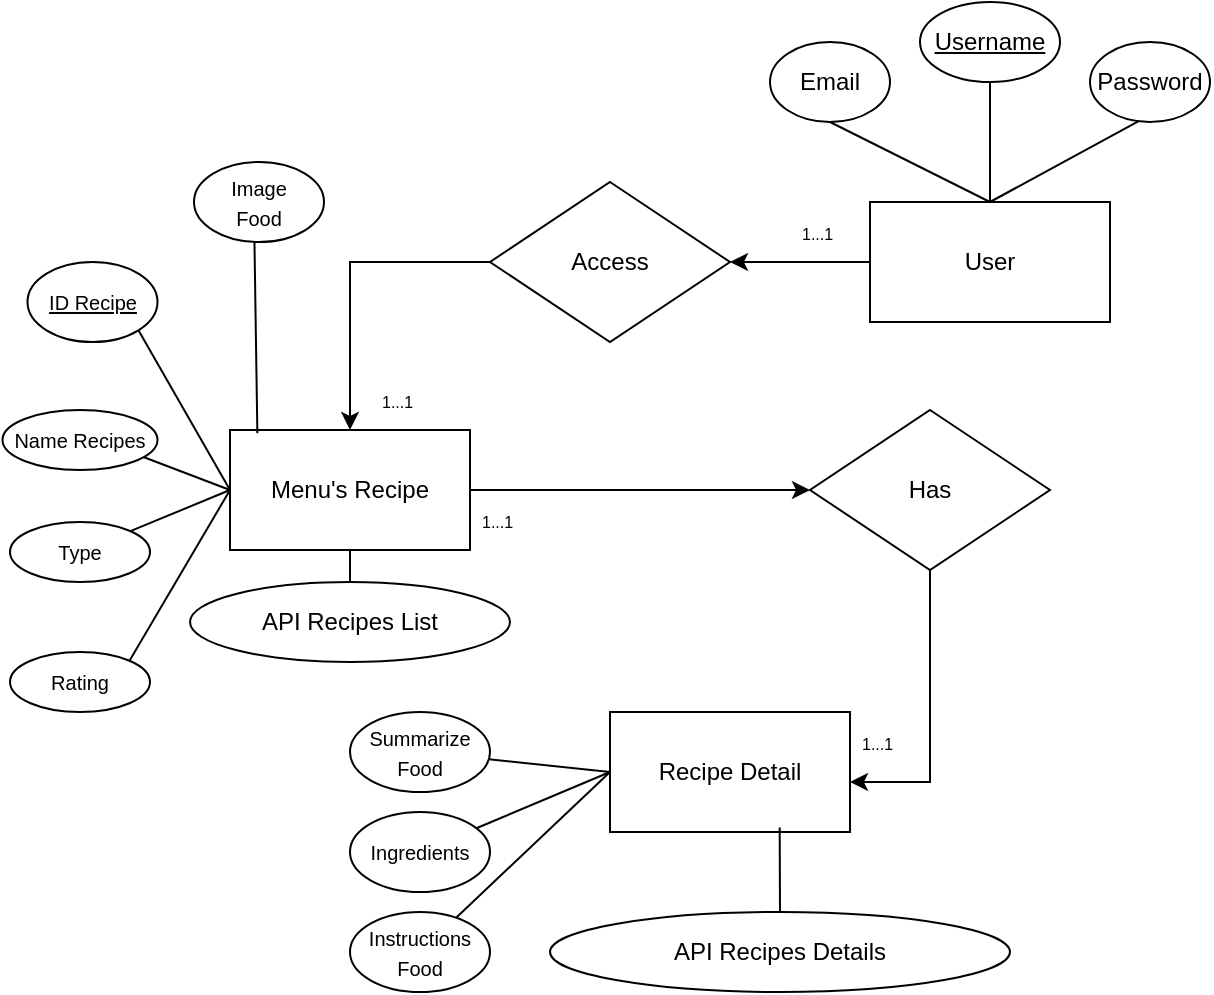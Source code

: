 <mxfile version="24.2.5" type="github" pages="8">
  <diagram name="Page-1" id="1oiaDt3H0KKwF-mHLnCx">
    <mxGraphModel dx="843" dy="412" grid="1" gridSize="10" guides="1" tooltips="1" connect="1" arrows="1" fold="1" page="1" pageScale="1" pageWidth="850" pageHeight="1100" math="0" shadow="0">
      <root>
        <mxCell id="0" />
        <mxCell id="1" parent="0" />
        <mxCell id="v0DGDipMw0vcW8TyMwXi-3" style="edgeStyle=orthogonalEdgeStyle;rounded=0;orthogonalLoop=1;jettySize=auto;html=1;entryX=0.5;entryY=0;entryDx=0;entryDy=0;exitX=0;exitY=0.5;exitDx=0;exitDy=0;" parent="1" source="v0DGDipMw0vcW8TyMwXi-1" edge="1">
          <mxGeometry relative="1" as="geometry">
            <mxPoint x="630" y="290" as="sourcePoint" />
            <mxPoint x="500" y="250" as="targetPoint" />
          </mxGeometry>
        </mxCell>
        <mxCell id="v0DGDipMw0vcW8TyMwXi-1" value="User" style="rounded=0;whiteSpace=wrap;html=1;" parent="1" vertex="1">
          <mxGeometry x="570" y="220" width="120" height="60" as="geometry" />
        </mxCell>
        <mxCell id="v0DGDipMw0vcW8TyMwXi-16" style="edgeStyle=orthogonalEdgeStyle;rounded=0;orthogonalLoop=1;jettySize=auto;html=1;" parent="1" source="v0DGDipMw0vcW8TyMwXi-2" target="v0DGDipMw0vcW8TyMwXi-15" edge="1">
          <mxGeometry relative="1" as="geometry" />
        </mxCell>
        <mxCell id="v0DGDipMw0vcW8TyMwXi-2" value="Access" style="rhombus;whiteSpace=wrap;html=1;" parent="1" vertex="1">
          <mxGeometry x="380" y="210" width="120" height="80" as="geometry" />
        </mxCell>
        <mxCell id="v0DGDipMw0vcW8TyMwXi-6" value="Email" style="ellipse;whiteSpace=wrap;html=1;" parent="1" vertex="1">
          <mxGeometry x="520" y="140" width="60" height="40" as="geometry" />
        </mxCell>
        <mxCell id="v0DGDipMw0vcW8TyMwXi-7" value="&lt;u&gt;Username&lt;/u&gt;" style="ellipse;whiteSpace=wrap;html=1;" parent="1" vertex="1">
          <mxGeometry x="595" y="120" width="70" height="40" as="geometry" />
        </mxCell>
        <mxCell id="v0DGDipMw0vcW8TyMwXi-8" value="Password" style="ellipse;whiteSpace=wrap;html=1;" parent="1" vertex="1">
          <mxGeometry x="680" y="140" width="60" height="40" as="geometry" />
        </mxCell>
        <mxCell id="CtUs9fx9o1GvKwwFgcpN-12" style="edgeStyle=orthogonalEdgeStyle;rounded=0;orthogonalLoop=1;jettySize=auto;html=1;entryX=0;entryY=0.5;entryDx=0;entryDy=0;" edge="1" parent="1" source="v0DGDipMw0vcW8TyMwXi-15" target="CtUs9fx9o1GvKwwFgcpN-11">
          <mxGeometry relative="1" as="geometry" />
        </mxCell>
        <mxCell id="v0DGDipMw0vcW8TyMwXi-15" value="Menu&#39;s Recipe" style="rounded=0;whiteSpace=wrap;html=1;" parent="1" vertex="1">
          <mxGeometry x="250" y="334" width="120" height="60" as="geometry" />
        </mxCell>
        <mxCell id="v0DGDipMw0vcW8TyMwXi-32" value="" style="endArrow=none;html=1;rounded=0;entryX=0.5;entryY=1;entryDx=0;entryDy=0;exitX=0.5;exitY=0;exitDx=0;exitDy=0;" parent="1" source="v0DGDipMw0vcW8TyMwXi-1" target="v0DGDipMw0vcW8TyMwXi-6" edge="1">
          <mxGeometry width="50" height="50" relative="1" as="geometry">
            <mxPoint x="330" y="180" as="sourcePoint" />
            <mxPoint x="360" y="110" as="targetPoint" />
          </mxGeometry>
        </mxCell>
        <mxCell id="v0DGDipMw0vcW8TyMwXi-33" value="" style="endArrow=none;html=1;rounded=0;entryX=0.5;entryY=1;entryDx=0;entryDy=0;exitX=0.5;exitY=0;exitDx=0;exitDy=0;" parent="1" source="v0DGDipMw0vcW8TyMwXi-1" target="v0DGDipMw0vcW8TyMwXi-7" edge="1">
          <mxGeometry width="50" height="50" relative="1" as="geometry">
            <mxPoint x="460" y="130" as="sourcePoint" />
            <mxPoint x="440" y="50" as="targetPoint" />
          </mxGeometry>
        </mxCell>
        <mxCell id="v0DGDipMw0vcW8TyMwXi-34" value="" style="endArrow=none;html=1;rounded=0;entryX=0.406;entryY=0.988;entryDx=0;entryDy=0;exitX=0.5;exitY=0;exitDx=0;exitDy=0;entryPerimeter=0;" parent="1" source="v0DGDipMw0vcW8TyMwXi-1" target="v0DGDipMw0vcW8TyMwXi-8" edge="1">
          <mxGeometry width="50" height="50" relative="1" as="geometry">
            <mxPoint x="450" y="130" as="sourcePoint" />
            <mxPoint x="450" y="70" as="targetPoint" />
          </mxGeometry>
        </mxCell>
        <mxCell id="v0DGDipMw0vcW8TyMwXi-47" value="" style="endArrow=none;html=1;rounded=0;exitX=0;exitY=0.5;exitDx=0;exitDy=0;entryX=0.892;entryY=0.766;entryDx=0;entryDy=0;entryPerimeter=0;" parent="1" source="v0DGDipMw0vcW8TyMwXi-15" target="v0DGDipMw0vcW8TyMwXi-54" edge="1">
          <mxGeometry width="50" height="50" relative="1" as="geometry">
            <mxPoint x="470" y="360" as="sourcePoint" />
            <mxPoint x="277" y="338" as="targetPoint" />
          </mxGeometry>
        </mxCell>
        <mxCell id="v0DGDipMw0vcW8TyMwXi-52" value="&lt;font style=&quot;font-size: 10px;&quot;&gt;&lt;u&gt;ID Recipe&lt;/u&gt;&lt;/font&gt;" style="ellipse;whiteSpace=wrap;html=1;" parent="1" vertex="1">
          <mxGeometry x="148.75" y="250" width="65" height="40" as="geometry" />
        </mxCell>
        <mxCell id="v0DGDipMw0vcW8TyMwXi-53" value="" style="endArrow=none;html=1;rounded=0;entryX=1;entryY=1;entryDx=0;entryDy=0;exitX=0;exitY=0.5;exitDx=0;exitDy=0;" parent="1" target="v0DGDipMw0vcW8TyMwXi-52" edge="1" source="v0DGDipMw0vcW8TyMwXi-15">
          <mxGeometry width="50" height="50" relative="1" as="geometry">
            <mxPoint x="380" y="370" as="sourcePoint" />
            <mxPoint x="540" y="250" as="targetPoint" />
          </mxGeometry>
        </mxCell>
        <mxCell id="v0DGDipMw0vcW8TyMwXi-54" value="&lt;span style=&quot;font-size: 10px;&quot;&gt;Name Recipes&lt;/span&gt;" style="ellipse;whiteSpace=wrap;html=1;" parent="1" vertex="1">
          <mxGeometry x="136.25" y="324" width="77.5" height="30" as="geometry" />
        </mxCell>
        <mxCell id="v0DGDipMw0vcW8TyMwXi-56" value="&lt;span style=&quot;font-size: 10px;&quot;&gt;Ingredients&lt;/span&gt;" style="ellipse;whiteSpace=wrap;html=1;" parent="1" vertex="1">
          <mxGeometry x="310" y="525" width="70" height="40" as="geometry" />
        </mxCell>
        <mxCell id="v0DGDipMw0vcW8TyMwXi-57" value="Recipe Detail" style="rounded=0;whiteSpace=wrap;html=1;" parent="1" vertex="1">
          <mxGeometry x="440" y="475" width="120" height="60" as="geometry" />
        </mxCell>
        <mxCell id="v0DGDipMw0vcW8TyMwXi-61" value="&lt;span style=&quot;font-size: 10px;&quot;&gt;Type&lt;/span&gt;" style="ellipse;whiteSpace=wrap;html=1;" parent="1" vertex="1">
          <mxGeometry x="140" y="380" width="70" height="30" as="geometry" />
        </mxCell>
        <mxCell id="v0DGDipMw0vcW8TyMwXi-62" value="" style="endArrow=none;html=1;rounded=0;exitX=0;exitY=0.5;exitDx=0;exitDy=0;" parent="1" source="v0DGDipMw0vcW8TyMwXi-15" target="v0DGDipMw0vcW8TyMwXi-61" edge="1">
          <mxGeometry width="50" height="50" relative="1" as="geometry">
            <mxPoint x="390" y="380" as="sourcePoint" />
            <mxPoint x="322" y="331" as="targetPoint" />
          </mxGeometry>
        </mxCell>
        <mxCell id="v0DGDipMw0vcW8TyMwXi-63" value="&lt;span style=&quot;font-size: 10px;&quot;&gt;Rating&lt;/span&gt;" style="ellipse;whiteSpace=wrap;html=1;" parent="1" vertex="1">
          <mxGeometry x="140" y="445" width="70" height="30" as="geometry" />
        </mxCell>
        <mxCell id="v0DGDipMw0vcW8TyMwXi-64" value="" style="endArrow=none;html=1;rounded=0;exitX=0;exitY=0.5;exitDx=0;exitDy=0;entryX=1;entryY=0;entryDx=0;entryDy=0;" parent="1" source="v0DGDipMw0vcW8TyMwXi-15" target="v0DGDipMw0vcW8TyMwXi-63" edge="1">
          <mxGeometry width="50" height="50" relative="1" as="geometry">
            <mxPoint x="389" y="388" as="sourcePoint" />
            <mxPoint x="200" y="460" as="targetPoint" />
          </mxGeometry>
        </mxCell>
        <mxCell id="v0DGDipMw0vcW8TyMwXi-65" value="" style="endArrow=none;html=1;rounded=0;exitX=0;exitY=0.5;exitDx=0;exitDy=0;" parent="1" source="v0DGDipMw0vcW8TyMwXi-57" target="v0DGDipMw0vcW8TyMwXi-56" edge="1">
          <mxGeometry width="50" height="50" relative="1" as="geometry">
            <mxPoint x="450" y="505" as="sourcePoint" />
            <mxPoint x="388" y="491" as="targetPoint" />
          </mxGeometry>
        </mxCell>
        <mxCell id="v0DGDipMw0vcW8TyMwXi-68" value="" style="endArrow=none;html=1;rounded=0;exitX=0;exitY=0.5;exitDx=0;exitDy=0;" parent="1" source="v0DGDipMw0vcW8TyMwXi-57" target="v0DGDipMw0vcW8TyMwXi-69" edge="1">
          <mxGeometry width="50" height="50" relative="1" as="geometry">
            <mxPoint x="449" y="516" as="sourcePoint" />
            <mxPoint x="385" y="575" as="targetPoint" />
          </mxGeometry>
        </mxCell>
        <mxCell id="v0DGDipMw0vcW8TyMwXi-69" value="&lt;span style=&quot;font-size: 10px;&quot;&gt;Summarize&lt;/span&gt;&lt;div&gt;&lt;span style=&quot;font-size: 10px;&quot;&gt;Food&lt;/span&gt;&lt;/div&gt;" style="ellipse;whiteSpace=wrap;html=1;" parent="1" vertex="1">
          <mxGeometry x="310" y="475" width="70" height="40" as="geometry" />
        </mxCell>
        <mxCell id="v0DGDipMw0vcW8TyMwXi-70" value="API Recipes List" style="ellipse;whiteSpace=wrap;html=1;" parent="1" vertex="1">
          <mxGeometry x="230" y="410" width="160" height="40" as="geometry" />
        </mxCell>
        <mxCell id="v0DGDipMw0vcW8TyMwXi-71" value="" style="endArrow=none;html=1;rounded=0;entryX=0.5;entryY=1;entryDx=0;entryDy=0;" parent="1" source="v0DGDipMw0vcW8TyMwXi-70" target="v0DGDipMw0vcW8TyMwXi-15" edge="1">
          <mxGeometry width="50" height="50" relative="1" as="geometry">
            <mxPoint x="570" y="380" as="sourcePoint" />
            <mxPoint x="325" y="364" as="targetPoint" />
          </mxGeometry>
        </mxCell>
        <mxCell id="CtUs9fx9o1GvKwwFgcpN-3" value="" style="endArrow=none;html=1;rounded=0;exitX=0;exitY=0.5;exitDx=0;exitDy=0;" edge="1" target="CtUs9fx9o1GvKwwFgcpN-4" parent="1" source="v0DGDipMw0vcW8TyMwXi-57">
          <mxGeometry width="50" height="50" relative="1" as="geometry">
            <mxPoint x="570" y="570" as="sourcePoint" />
            <mxPoint x="395" y="640" as="targetPoint" />
          </mxGeometry>
        </mxCell>
        <mxCell id="CtUs9fx9o1GvKwwFgcpN-4" value="&lt;span style=&quot;font-size: 10px;&quot;&gt;Instructions&lt;/span&gt;&lt;div&gt;&lt;span style=&quot;font-size: 10px;&quot;&gt;Food&lt;/span&gt;&lt;/div&gt;" style="ellipse;whiteSpace=wrap;html=1;" vertex="1" parent="1">
          <mxGeometry x="310" y="575" width="70" height="40" as="geometry" />
        </mxCell>
        <mxCell id="CtUs9fx9o1GvKwwFgcpN-5" value="API Recipes Details" style="ellipse;whiteSpace=wrap;html=1;" vertex="1" parent="1">
          <mxGeometry x="410" y="575" width="230" height="40" as="geometry" />
        </mxCell>
        <mxCell id="CtUs9fx9o1GvKwwFgcpN-6" value="" style="endArrow=none;html=1;rounded=0;exitX=0.5;exitY=0;exitDx=0;exitDy=0;entryX=0.707;entryY=0.963;entryDx=0;entryDy=0;entryPerimeter=0;" edge="1" parent="1" source="CtUs9fx9o1GvKwwFgcpN-5" target="v0DGDipMw0vcW8TyMwXi-57">
          <mxGeometry width="50" height="50" relative="1" as="geometry">
            <mxPoint x="480" y="605" as="sourcePoint" />
            <mxPoint x="500" y="550" as="targetPoint" />
          </mxGeometry>
        </mxCell>
        <mxCell id="CtUs9fx9o1GvKwwFgcpN-15" style="edgeStyle=orthogonalEdgeStyle;rounded=0;orthogonalLoop=1;jettySize=auto;html=1;" edge="1" parent="1" source="CtUs9fx9o1GvKwwFgcpN-11" target="v0DGDipMw0vcW8TyMwXi-57">
          <mxGeometry relative="1" as="geometry">
            <Array as="points">
              <mxPoint x="600" y="510" />
            </Array>
          </mxGeometry>
        </mxCell>
        <mxCell id="CtUs9fx9o1GvKwwFgcpN-11" value="Has" style="rhombus;whiteSpace=wrap;html=1;" vertex="1" parent="1">
          <mxGeometry x="540" y="324" width="120" height="80" as="geometry" />
        </mxCell>
        <mxCell id="CtUs9fx9o1GvKwwFgcpN-21" value="&lt;font style=&quot;font-size: 8px;&quot;&gt;1...1&lt;/font&gt;" style="text;strokeColor=none;fillColor=none;align=left;verticalAlign=middle;spacingLeft=4;spacingRight=4;overflow=hidden;points=[[0,0.5],[1,0.5]];portConstraint=eastwest;rotatable=0;whiteSpace=wrap;html=1;strokeWidth=0;" vertex="1" parent="1">
          <mxGeometry x="530" y="220" width="30" height="30" as="geometry" />
        </mxCell>
        <mxCell id="CtUs9fx9o1GvKwwFgcpN-22" value="&lt;font style=&quot;font-size: 8px;&quot;&gt;1...1&lt;/font&gt;" style="text;strokeColor=none;fillColor=none;align=left;verticalAlign=middle;spacingLeft=4;spacingRight=4;overflow=hidden;points=[[0,0.5],[1,0.5]];portConstraint=eastwest;rotatable=0;whiteSpace=wrap;html=1;strokeWidth=0;" vertex="1" parent="1">
          <mxGeometry x="320" y="304" width="30" height="30" as="geometry" />
        </mxCell>
        <mxCell id="CtUs9fx9o1GvKwwFgcpN-23" value="&lt;font style=&quot;font-size: 8px;&quot;&gt;1...1&lt;/font&gt;" style="text;strokeColor=none;fillColor=none;align=left;verticalAlign=middle;spacingLeft=4;spacingRight=4;overflow=hidden;points=[[0,0.5],[1,0.5]];portConstraint=eastwest;rotatable=0;whiteSpace=wrap;html=1;strokeWidth=0;" vertex="1" parent="1">
          <mxGeometry x="370" y="364" width="30" height="30" as="geometry" />
        </mxCell>
        <mxCell id="CtUs9fx9o1GvKwwFgcpN-24" value="&lt;font style=&quot;font-size: 8px;&quot;&gt;1...1&lt;/font&gt;" style="text;strokeColor=none;fillColor=none;align=left;verticalAlign=middle;spacingLeft=4;spacingRight=4;overflow=hidden;points=[[0,0.5],[1,0.5]];portConstraint=eastwest;rotatable=0;whiteSpace=wrap;html=1;strokeWidth=0;" vertex="1" parent="1">
          <mxGeometry x="560" y="475" width="30" height="30" as="geometry" />
        </mxCell>
        <mxCell id="CtUs9fx9o1GvKwwFgcpN-25" value="&lt;span style=&quot;font-size: 10px;&quot;&gt;Image&lt;/span&gt;&lt;div&gt;&lt;span style=&quot;font-size: 10px;&quot;&gt;Food&lt;/span&gt;&lt;/div&gt;" style="ellipse;whiteSpace=wrap;html=1;" vertex="1" parent="1">
          <mxGeometry x="232" y="200" width="65" height="40" as="geometry" />
        </mxCell>
        <mxCell id="CtUs9fx9o1GvKwwFgcpN-26" value="" style="endArrow=none;html=1;rounded=0;entryX=0.465;entryY=0.99;entryDx=0;entryDy=0;entryPerimeter=0;exitX=0.114;exitY=0.026;exitDx=0;exitDy=0;exitPerimeter=0;" edge="1" parent="1" source="v0DGDipMw0vcW8TyMwXi-15" target="CtUs9fx9o1GvKwwFgcpN-25">
          <mxGeometry width="50" height="50" relative="1" as="geometry">
            <mxPoint x="340" y="350" as="sourcePoint" />
            <mxPoint x="390" y="300" as="targetPoint" />
          </mxGeometry>
        </mxCell>
      </root>
    </mxGraphModel>
  </diagram>
  <diagram id="FtmfNy0enjwha1gQIeIN" name="Page-2">
    <mxGraphModel dx="880" dy="465" grid="1" gridSize="10" guides="1" tooltips="1" connect="1" arrows="1" fold="1" page="1" pageScale="1" pageWidth="850" pageHeight="1100" math="0" shadow="0">
      <root>
        <mxCell id="0" />
        <mxCell id="1" parent="0" />
        <mxCell id="K-nXlafJUVJb1WD4vX4p-7" style="edgeStyle=orthogonalEdgeStyle;rounded=0;orthogonalLoop=1;jettySize=auto;html=1;spacing=4;fontSize=14;" edge="1" parent="1" source="K-nXlafJUVJb1WD4vX4p-1" target="K-nXlafJUVJb1WD4vX4p-6">
          <mxGeometry relative="1" as="geometry">
            <Array as="points">
              <mxPoint x="400" y="490" />
              <mxPoint x="400" y="490" />
            </Array>
          </mxGeometry>
        </mxCell>
        <mxCell id="K-nXlafJUVJb1WD4vX4p-13" style="edgeStyle=orthogonalEdgeStyle;rounded=0;orthogonalLoop=1;jettySize=auto;html=1;spacing=4;fontSize=14;" edge="1" parent="1" source="K-nXlafJUVJb1WD4vX4p-1" target="K-nXlafJUVJb1WD4vX4p-12">
          <mxGeometry relative="1" as="geometry" />
        </mxCell>
        <mxCell id="K-nXlafJUVJb1WD4vX4p-14" value="Belum memiliki&lt;br style=&quot;font-size: 14px;&quot;&gt;akun" style="edgeLabel;html=1;align=center;verticalAlign=middle;resizable=0;points=[];spacing=4;fontSize=14;" vertex="1" connectable="0" parent="K-nXlafJUVJb1WD4vX4p-13">
          <mxGeometry x="-0.128" y="2" relative="1" as="geometry">
            <mxPoint x="-28" y="2" as="offset" />
          </mxGeometry>
        </mxCell>
        <mxCell id="K-nXlafJUVJb1WD4vX4p-28" style="edgeStyle=orthogonalEdgeStyle;rounded=0;orthogonalLoop=1;jettySize=auto;html=1;spacing=4;fontSize=14;" edge="1" parent="1" source="K-nXlafJUVJb1WD4vX4p-1">
          <mxGeometry relative="1" as="geometry">
            <mxPoint x="400" y="690" as="targetPoint" />
          </mxGeometry>
        </mxCell>
        <mxCell id="K-nXlafJUVJb1WD4vX4p-29" value="Berhasil Login" style="edgeLabel;html=1;align=center;verticalAlign=middle;resizable=0;points=[];spacing=4;fontSize=14;" vertex="1" connectable="0" parent="K-nXlafJUVJb1WD4vX4p-28">
          <mxGeometry x="-0.227" y="-1" relative="1" as="geometry">
            <mxPoint as="offset" />
          </mxGeometry>
        </mxCell>
        <mxCell id="K-nXlafJUVJb1WD4vX4p-1" value="Login Admin&lt;br style=&quot;font-size: 14px;&quot;&gt;1.1" style="shape=ellipse;html=1;dashed=0;whiteSpace=wrap;perimeter=ellipsePerimeter;spacing=4;fontSize=14;" vertex="1" parent="1">
          <mxGeometry x="340" y="540" width="120" height="60" as="geometry" />
        </mxCell>
        <mxCell id="K-nXlafJUVJb1WD4vX4p-3" style="edgeStyle=orthogonalEdgeStyle;rounded=0;orthogonalLoop=1;jettySize=auto;html=1;entryX=0;entryY=0.5;entryDx=0;entryDy=0;spacing=4;fontSize=14;" edge="1" parent="1" source="K-nXlafJUVJb1WD4vX4p-2" target="K-nXlafJUVJb1WD4vX4p-1">
          <mxGeometry relative="1" as="geometry">
            <Array as="points">
              <mxPoint x="125" y="570" />
            </Array>
          </mxGeometry>
        </mxCell>
        <mxCell id="K-nXlafJUVJb1WD4vX4p-2" value="Start" style="html=1;dashed=0;whiteSpace=wrap;spacing=4;fontSize=14;" vertex="1" parent="1">
          <mxGeometry x="80" y="417.5" width="90" height="45" as="geometry" />
        </mxCell>
        <mxCell id="K-nXlafJUVJb1WD4vX4p-9" style="edgeStyle=orthogonalEdgeStyle;rounded=0;orthogonalLoop=1;jettySize=auto;html=1;entryX=1;entryY=0.5;entryDx=0;entryDy=0;exitX=0;exitY=0.625;exitDx=0;exitDy=0;exitPerimeter=0;spacing=4;fontSize=14;" edge="1" parent="1" source="K-nXlafJUVJb1WD4vX4p-6" target="K-nXlafJUVJb1WD4vX4p-2">
          <mxGeometry relative="1" as="geometry">
            <Array as="points">
              <mxPoint x="320" y="440" />
              <mxPoint x="320" y="440" />
            </Array>
          </mxGeometry>
        </mxCell>
        <mxCell id="K-nXlafJUVJb1WD4vX4p-10" value="Tidak cocok data&lt;br style=&quot;font-size: 14px;&quot;&gt;di database admin" style="edgeLabel;html=1;align=center;verticalAlign=middle;resizable=0;points=[];spacing=4;fontSize=14;" vertex="1" connectable="0" parent="K-nXlafJUVJb1WD4vX4p-9">
          <mxGeometry x="-0.403" relative="1" as="geometry">
            <mxPoint x="-35" as="offset" />
          </mxGeometry>
        </mxCell>
        <mxCell id="K-nXlafJUVJb1WD4vX4p-6" value="Validasi Data Login&lt;br style=&quot;font-size: 14px;&quot;&gt;1.2" style="shape=ellipse;html=1;dashed=0;whiteSpace=wrap;perimeter=ellipsePerimeter;spacing=4;fontSize=14;" vertex="1" parent="1">
          <mxGeometry x="335" y="400" width="130" height="80" as="geometry" />
        </mxCell>
        <mxCell id="K-nXlafJUVJb1WD4vX4p-22" style="edgeStyle=orthogonalEdgeStyle;rounded=0;orthogonalLoop=1;jettySize=auto;html=1;entryX=1;entryY=0.5;entryDx=0;entryDy=0;spacing=4;fontSize=14;" edge="1" parent="1" source="K-nXlafJUVJb1WD4vX4p-12" target="K-nXlafJUVJb1WD4vX4p-20">
          <mxGeometry relative="1" as="geometry">
            <Array as="points">
              <mxPoint x="630" y="230" />
            </Array>
          </mxGeometry>
        </mxCell>
        <mxCell id="k2lI4h9frIWN44KCts93-1" value="Mengunggu Persetujuan&lt;br&gt;UPT ITERA" style="edgeLabel;html=1;align=center;verticalAlign=middle;resizable=0;points=[];" vertex="1" connectable="0" parent="K-nXlafJUVJb1WD4vX4p-22">
          <mxGeometry x="-0.386" relative="1" as="geometry">
            <mxPoint as="offset" />
          </mxGeometry>
        </mxCell>
        <mxCell id="K-nXlafJUVJb1WD4vX4p-12" value="Registrasi Akun&lt;br style=&quot;font-size: 14px;&quot;&gt;1.3" style="shape=ellipse;html=1;dashed=0;whiteSpace=wrap;perimeter=ellipsePerimeter;spacing=4;fontSize=14;" vertex="1" parent="1">
          <mxGeometry x="570" y="410" width="120" height="60" as="geometry" />
        </mxCell>
        <mxCell id="K-nXlafJUVJb1WD4vX4p-15" value="" style="endArrow=classic;html=1;rounded=0;spacing=4;fontSize=14;" edge="1" parent="1" target="K-nXlafJUVJb1WD4vX4p-12">
          <mxGeometry width="50" height="50" relative="1" as="geometry">
            <mxPoint x="800" y="340" as="sourcePoint" />
            <mxPoint x="677" y="399" as="targetPoint" />
          </mxGeometry>
        </mxCell>
        <mxCell id="K-nXlafJUVJb1WD4vX4p-16" value="Input username dan password" style="edgeLabel;html=1;align=center;verticalAlign=middle;resizable=0;points=[];spacing=4;fontSize=14;" vertex="1" connectable="0" parent="K-nXlafJUVJb1WD4vX4p-15">
          <mxGeometry x="-0.139" relative="1" as="geometry">
            <mxPoint as="offset" />
          </mxGeometry>
        </mxCell>
        <mxCell id="K-nXlafJUVJb1WD4vX4p-23" style="edgeStyle=orthogonalEdgeStyle;rounded=0;orthogonalLoop=1;jettySize=auto;html=1;spacing=4;fontSize=14;" edge="1" parent="1" source="K-nXlafJUVJb1WD4vX4p-20" target="K-nXlafJUVJb1WD4vX4p-2">
          <mxGeometry relative="1" as="geometry" />
        </mxCell>
        <mxCell id="k4PIidIcJqpQVYBa_k7O-5" value="Berhasil Registrasi" style="edgeLabel;html=1;align=center;verticalAlign=middle;resizable=0;points=[];spacing=4;fontSize=14;" vertex="1" connectable="0" parent="K-nXlafJUVJb1WD4vX4p-23">
          <mxGeometry x="-0.356" y="-2" relative="1" as="geometry">
            <mxPoint x="18" y="2" as="offset" />
          </mxGeometry>
        </mxCell>
        <mxCell id="k4PIidIcJqpQVYBa_k7O-1" style="edgeStyle=orthogonalEdgeStyle;rounded=0;orthogonalLoop=1;jettySize=auto;html=1;entryX=0.5;entryY=0;entryDx=0;entryDy=0;spacing=4;fontSize=14;" edge="1" parent="1" source="K-nXlafJUVJb1WD4vX4p-20" target="K-nXlafJUVJb1WD4vX4p-30">
          <mxGeometry relative="1" as="geometry">
            <Array as="points">
              <mxPoint x="400" y="280" />
              <mxPoint x="400" y="280" />
            </Array>
          </mxGeometry>
        </mxCell>
        <mxCell id="k4PIidIcJqpQVYBa_k7O-2" value="Simpan data login" style="edgeLabel;html=1;align=center;verticalAlign=middle;resizable=0;points=[];spacing=4;fontSize=14;" vertex="1" connectable="0" parent="k4PIidIcJqpQVYBa_k7O-1">
          <mxGeometry x="-0.303" relative="1" as="geometry">
            <mxPoint y="9" as="offset" />
          </mxGeometry>
        </mxCell>
        <mxCell id="K-nXlafJUVJb1WD4vX4p-20" value="Validasi Data Registrasi&lt;br style=&quot;font-size: 14px;&quot;&gt;1.4" style="shape=ellipse;html=1;dashed=0;whiteSpace=wrap;perimeter=ellipsePerimeter;spacing=4;fontSize=14;" vertex="1" parent="1">
          <mxGeometry x="330" y="190" width="140" height="70" as="geometry" />
        </mxCell>
        <mxCell id="K-nXlafJUVJb1WD4vX4p-21" style="edgeStyle=orthogonalEdgeStyle;rounded=0;orthogonalLoop=1;jettySize=auto;html=1;exitX=0.5;exitY=1;exitDx=0;exitDy=0;spacing=4;fontSize=14;" edge="1" parent="1" source="K-nXlafJUVJb1WD4vX4p-12" target="K-nXlafJUVJb1WD4vX4p-12">
          <mxGeometry relative="1" as="geometry" />
        </mxCell>
        <mxCell id="k4PIidIcJqpQVYBa_k7O-3" style="edgeStyle=orthogonalEdgeStyle;rounded=0;orthogonalLoop=1;jettySize=auto;html=1;spacing=4;fontSize=14;" edge="1" parent="1" source="K-nXlafJUVJb1WD4vX4p-30" target="K-nXlafJUVJb1WD4vX4p-6">
          <mxGeometry relative="1" as="geometry" />
        </mxCell>
        <mxCell id="1mnPQ9mp2It8RSsCyzJR-1" value="Mengambil Data Login" style="edgeLabel;html=1;align=center;verticalAlign=middle;resizable=0;points=[];fontSize=14;" vertex="1" connectable="0" parent="k4PIidIcJqpQVYBa_k7O-3">
          <mxGeometry x="0.248" y="-1" relative="1" as="geometry">
            <mxPoint x="1" y="-11" as="offset" />
          </mxGeometry>
        </mxCell>
        <mxCell id="K-nXlafJUVJb1WD4vX4p-30" value="Database Akun Admin" style="html=1;dashed=0;whiteSpace=wrap;shape=partialRectangle;right=0;left=0;spacing=4;fontSize=14;" vertex="1" parent="1">
          <mxGeometry x="350" y="310" width="100" height="40" as="geometry" />
        </mxCell>
        <mxCell id="k4PIidIcJqpQVYBa_k7O-6" value="" style="endArrow=classic;html=1;rounded=0;entryX=0.043;entryY=0.736;entryDx=0;entryDy=0;entryPerimeter=0;spacing=4;fontSize=14;" edge="1" parent="1" target="K-nXlafJUVJb1WD4vX4p-1">
          <mxGeometry width="50" height="50" relative="1" as="geometry">
            <mxPoint x="150" y="640" as="sourcePoint" />
            <mxPoint x="180" y="649" as="targetPoint" />
          </mxGeometry>
        </mxCell>
        <mxCell id="k4PIidIcJqpQVYBa_k7O-7" value="Input username dan password" style="edgeLabel;html=1;align=center;verticalAlign=middle;resizable=0;points=[];spacing=4;fontSize=14;" vertex="1" connectable="0" parent="k4PIidIcJqpQVYBa_k7O-6">
          <mxGeometry x="-0.139" relative="1" as="geometry">
            <mxPoint as="offset" />
          </mxGeometry>
        </mxCell>
      </root>
    </mxGraphModel>
  </diagram>
  <diagram id="n7pnHdwHVBtXAXUBPU6F" name="Page-3">
    <mxGraphModel dx="733" dy="388" grid="1" gridSize="10" guides="1" tooltips="1" connect="1" arrows="1" fold="1" page="1" pageScale="1" pageWidth="850" pageHeight="1100" math="0" shadow="0">
      <root>
        <mxCell id="0" />
        <mxCell id="1" parent="0" />
        <mxCell id="LZVj1UxgxQkAwGxaz0rn-1" style="edgeStyle=orthogonalEdgeStyle;rounded=0;orthogonalLoop=1;jettySize=auto;html=1;entryX=0;entryY=0.5;entryDx=0;entryDy=0;fontSize=14;" edge="1" parent="1" source="mTTNNpeCXDsWvA0coKda-1" target="mTTNNpeCXDsWvA0coKda-2">
          <mxGeometry relative="1" as="geometry" />
        </mxCell>
        <mxCell id="mTTNNpeCXDsWvA0coKda-1" value="Start" style="rounded=0;whiteSpace=wrap;html=1;fontSize=14;" vertex="1" parent="1">
          <mxGeometry x="110" y="390" width="120" height="60" as="geometry" />
        </mxCell>
        <mxCell id="LZVj1UxgxQkAwGxaz0rn-5" style="edgeStyle=orthogonalEdgeStyle;rounded=0;orthogonalLoop=1;jettySize=auto;html=1;fontSize=14;" edge="1" parent="1" source="mTTNNpeCXDsWvA0coKda-2" target="LZVj1UxgxQkAwGxaz0rn-3">
          <mxGeometry relative="1" as="geometry" />
        </mxCell>
        <mxCell id="mTTNNpeCXDsWvA0coKda-2" value="Dashboard Admin (SSO)&lt;br style=&quot;font-size: 14px;&quot;&gt;2.1" style="ellipse;whiteSpace=wrap;html=1;fontSize=14;" vertex="1" parent="1">
          <mxGeometry x="334.99" y="370" width="150" height="100" as="geometry" />
        </mxCell>
        <mxCell id="LZVj1UxgxQkAwGxaz0rn-6" style="edgeStyle=orthogonalEdgeStyle;rounded=0;orthogonalLoop=1;jettySize=auto;html=1;fontSize=14;" edge="1" parent="1" source="LZVj1UxgxQkAwGxaz0rn-3" target="LZVj1UxgxQkAwGxaz0rn-9">
          <mxGeometry relative="1" as="geometry">
            <mxPoint x="410" y="690" as="targetPoint" />
          </mxGeometry>
        </mxCell>
        <mxCell id="LZVj1UxgxQkAwGxaz0rn-8" value="Membuat Berita" style="edgeLabel;html=1;align=center;verticalAlign=middle;resizable=0;points=[];fontSize=14;" vertex="1" connectable="0" parent="LZVj1UxgxQkAwGxaz0rn-6">
          <mxGeometry x="-0.144" y="1" relative="1" as="geometry">
            <mxPoint as="offset" />
          </mxGeometry>
        </mxCell>
        <mxCell id="LZVj1UxgxQkAwGxaz0rn-3" value="Create Artikel&lt;br style=&quot;font-size: 14px;&quot;&gt;2.2" style="ellipse;whiteSpace=wrap;html=1;fontSize=14;" vertex="1" parent="1">
          <mxGeometry x="350" y="500" width="120" height="80" as="geometry" />
        </mxCell>
        <mxCell id="-CQOkC5l_DYZSXDtdh40-2" value="Artikel" style="edgeStyle=orthogonalEdgeStyle;rounded=0;orthogonalLoop=1;jettySize=auto;html=1;fontSize=14;" edge="1" parent="1" source="LZVj1UxgxQkAwGxaz0rn-9">
          <mxGeometry relative="1" as="geometry">
            <mxPoint x="409.995" y="770" as="targetPoint" />
            <Array as="points">
              <mxPoint x="410" y="760" />
              <mxPoint x="410" y="760" />
            </Array>
          </mxGeometry>
        </mxCell>
        <mxCell id="LZVj1UxgxQkAwGxaz0rn-9" value="Database Daftar Berita" style="html=1;dashed=0;whiteSpace=wrap;shape=partialRectangle;right=0;left=0;fontSize=14;" vertex="1" parent="1">
          <mxGeometry x="343.34" y="670" width="133.33" height="40" as="geometry" />
        </mxCell>
        <mxCell id="-CQOkC5l_DYZSXDtdh40-5" value="Edit Artikel&lt;br style=&quot;font-size: 14px;&quot;&gt;2.3" style="ellipse;whiteSpace=wrap;html=1;fontSize=14;" vertex="1" parent="1">
          <mxGeometry x="520" y="490" width="120" height="80" as="geometry" />
        </mxCell>
        <mxCell id="-CQOkC5l_DYZSXDtdh40-6" value="" style="endArrow=classic;html=1;rounded=0;fontSize=14;" edge="1" parent="1" source="mTTNNpeCXDsWvA0coKda-2" target="-CQOkC5l_DYZSXDtdh40-5">
          <mxGeometry width="50" height="50" relative="1" as="geometry">
            <mxPoint x="680" y="620" as="sourcePoint" />
            <mxPoint x="730" y="570" as="targetPoint" />
          </mxGeometry>
        </mxCell>
        <mxCell id="-CQOkC5l_DYZSXDtdh40-7" value="" style="endArrow=classic;html=1;rounded=0;exitX=0.5;exitY=1;exitDx=0;exitDy=0;fontSize=14;" edge="1" parent="1" source="-CQOkC5l_DYZSXDtdh40-5" target="LZVj1UxgxQkAwGxaz0rn-9">
          <mxGeometry width="50" height="50" relative="1" as="geometry">
            <mxPoint x="460" y="620" as="sourcePoint" />
            <mxPoint x="510" y="570" as="targetPoint" />
          </mxGeometry>
        </mxCell>
        <mxCell id="-CQOkC5l_DYZSXDtdh40-8" value="Update Artikel" style="edgeLabel;html=1;align=center;verticalAlign=middle;resizable=0;points=[];fontSize=14;" vertex="1" connectable="0" parent="-CQOkC5l_DYZSXDtdh40-7">
          <mxGeometry x="-0.307" y="1" relative="1" as="geometry">
            <mxPoint as="offset" />
          </mxGeometry>
        </mxCell>
        <mxCell id="-CQOkC5l_DYZSXDtdh40-9" value="Tambah Kategori&lt;br style=&quot;font-size: 14px;&quot;&gt;2.4" style="ellipse;whiteSpace=wrap;html=1;fontSize=14;" vertex="1" parent="1">
          <mxGeometry x="180" y="490" width="120" height="80" as="geometry" />
        </mxCell>
        <mxCell id="-CQOkC5l_DYZSXDtdh40-10" value="" style="endArrow=classic;html=1;rounded=0;entryX=1;entryY=0;entryDx=0;entryDy=0;exitX=0;exitY=1;exitDx=0;exitDy=0;fontSize=14;" edge="1" parent="1" source="mTTNNpeCXDsWvA0coKda-2" target="-CQOkC5l_DYZSXDtdh40-9">
          <mxGeometry width="50" height="50" relative="1" as="geometry">
            <mxPoint x="463" y="458" as="sourcePoint" />
            <mxPoint x="547" y="512" as="targetPoint" />
          </mxGeometry>
        </mxCell>
        <mxCell id="-CQOkC5l_DYZSXDtdh40-11" value="" style="endArrow=classic;html=1;rounded=0;entryX=0.25;entryY=0;entryDx=0;entryDy=0;exitX=0.614;exitY=0.98;exitDx=0;exitDy=0;exitPerimeter=0;fontSize=14;" edge="1" parent="1" source="-CQOkC5l_DYZSXDtdh40-9" target="LZVj1UxgxQkAwGxaz0rn-9">
          <mxGeometry width="50" height="50" relative="1" as="geometry">
            <mxPoint x="350" y="620" as="sourcePoint" />
            <mxPoint x="400" y="570" as="targetPoint" />
          </mxGeometry>
        </mxCell>
        <mxCell id="-CQOkC5l_DYZSXDtdh40-12" value="Update Artikel" style="edgeLabel;html=1;align=center;verticalAlign=middle;resizable=0;points=[];fontSize=14;" vertex="1" connectable="0" parent="-CQOkC5l_DYZSXDtdh40-11">
          <mxGeometry x="-0.148" y="1" relative="1" as="geometry">
            <mxPoint x="-17" y="-11" as="offset" />
          </mxGeometry>
        </mxCell>
      </root>
    </mxGraphModel>
  </diagram>
  <diagram id="ypoxwc-sqhMxgzi87E1U" name="Page-4">
    <mxGraphModel dx="1760" dy="930" grid="1" gridSize="10" guides="1" tooltips="1" connect="1" arrows="1" fold="1" page="1" pageScale="1" pageWidth="850" pageHeight="1100" math="0" shadow="0">
      <root>
        <mxCell id="0" />
        <mxCell id="1" parent="0" />
        <mxCell id="sKqGUi5PyDsgFpzSP1JG-7" style="edgeStyle=orthogonalEdgeStyle;rounded=0;orthogonalLoop=1;jettySize=auto;html=1;fontSize=14;" edge="1" parent="1" source="ZJu_T92wXX2YOW9OCQ2x-2" target="sKqGUi5PyDsgFpzSP1JG-6">
          <mxGeometry relative="1" as="geometry" />
        </mxCell>
        <mxCell id="sKqGUi5PyDsgFpzSP1JG-8" value="Click Cards Articles" style="edgeLabel;html=1;align=center;verticalAlign=middle;resizable=0;points=[];fontSize=14;" vertex="1" connectable="0" parent="sKqGUi5PyDsgFpzSP1JG-7">
          <mxGeometry x="-0.246" y="-1" relative="1" as="geometry">
            <mxPoint x="1" y="6" as="offset" />
          </mxGeometry>
        </mxCell>
        <mxCell id="ZJu_T92wXX2YOW9OCQ2x-2" value="Halaman Utama Berita&lt;br style=&quot;font-size: 14px;&quot;&gt;3.1" style="ellipse;whiteSpace=wrap;html=1;fontSize=14;" vertex="1" parent="1">
          <mxGeometry x="440" y="220" width="160" height="100" as="geometry" />
        </mxCell>
        <mxCell id="ZJu_T92wXX2YOW9OCQ2x-3" value="" style="endArrow=classic;html=1;rounded=0;fontSize=14;exitX=0.6;exitY=0.987;exitDx=0;exitDy=0;exitPerimeter=0;" edge="1" parent="1" source="ZJu_T92wXX2YOW9OCQ2x-5" target="ZJu_T92wXX2YOW9OCQ2x-2">
          <mxGeometry width="50" height="50" relative="1" as="geometry">
            <mxPoint x="532.72" y="110" as="sourcePoint" />
            <mxPoint x="517.72" y="180" as="targetPoint" />
          </mxGeometry>
        </mxCell>
        <mxCell id="ZJu_T92wXX2YOW9OCQ2x-4" value="&lt;span style=&quot;font-size: 14px;&quot;&gt;Konten Artikel&lt;/span&gt;" style="edgeLabel;html=1;align=center;verticalAlign=middle;resizable=0;points=[];fontSize=14;" vertex="1" connectable="0" parent="ZJu_T92wXX2YOW9OCQ2x-3">
          <mxGeometry x="-0.243" y="2" relative="1" as="geometry">
            <mxPoint x="-2" y="18" as="offset" />
          </mxGeometry>
        </mxCell>
        <mxCell id="ZJu_T92wXX2YOW9OCQ2x-5" value="Database Daftar Berita" style="html=1;dashed=0;whiteSpace=wrap;shape=partialRectangle;right=0;left=0;fontSize=14;" vertex="1" parent="1">
          <mxGeometry x="460" y="20" width="100" height="50" as="geometry" />
        </mxCell>
        <mxCell id="sKqGUi5PyDsgFpzSP1JG-2" style="edgeStyle=orthogonalEdgeStyle;rounded=0;orthogonalLoop=1;jettySize=auto;html=1;entryX=0;entryY=0.5;entryDx=0;entryDy=0;fontSize=14;" edge="1" parent="1" source="sKqGUi5PyDsgFpzSP1JG-1" target="ZJu_T92wXX2YOW9OCQ2x-2">
          <mxGeometry relative="1" as="geometry" />
        </mxCell>
        <mxCell id="sKqGUi5PyDsgFpzSP1JG-3" value="Read Main Page" style="edgeLabel;html=1;align=center;verticalAlign=middle;resizable=0;points=[];fontSize=14;" vertex="1" connectable="0" parent="sKqGUi5PyDsgFpzSP1JG-2">
          <mxGeometry x="-0.168" relative="1" as="geometry">
            <mxPoint as="offset" />
          </mxGeometry>
        </mxCell>
        <mxCell id="sKqGUi5PyDsgFpzSP1JG-1" value="Start" style="html=1;dashed=0;whiteSpace=wrap;fontSize=14;" vertex="1" parent="1">
          <mxGeometry x="80" y="245" width="100" height="50" as="geometry" />
        </mxCell>
        <mxCell id="NPW7-WV0Eix8XHjxv4dX-5" style="edgeStyle=orthogonalEdgeStyle;rounded=0;orthogonalLoop=1;jettySize=auto;html=1;fontSize=14;" edge="1" parent="1" source="sKqGUi5PyDsgFpzSP1JG-6" target="NPW7-WV0Eix8XHjxv4dX-4">
          <mxGeometry relative="1" as="geometry" />
        </mxCell>
        <mxCell id="ZuqYBOuAq_tVPHjRjnoI-7" style="edgeStyle=orthogonalEdgeStyle;rounded=0;orthogonalLoop=1;jettySize=auto;html=1;entryX=0.5;entryY=0;entryDx=0;entryDy=0;fontSize=14;" edge="1" parent="1" source="sKqGUi5PyDsgFpzSP1JG-6" target="ZuqYBOuAq_tVPHjRjnoI-8">
          <mxGeometry relative="1" as="geometry">
            <mxPoint x="507.72" y="600" as="targetPoint" />
          </mxGeometry>
        </mxCell>
        <mxCell id="ZuqYBOuAq_tVPHjRjnoI-17" value="Selesai Dibaca" style="edgeLabel;html=1;align=center;verticalAlign=middle;resizable=0;points=[];fontSize=14;" vertex="1" connectable="0" parent="ZuqYBOuAq_tVPHjRjnoI-7">
          <mxGeometry x="0.235" y="3" relative="1" as="geometry">
            <mxPoint x="-3" y="-12" as="offset" />
          </mxGeometry>
        </mxCell>
        <mxCell id="ZuqYBOuAq_tVPHjRjnoI-18" style="edgeStyle=orthogonalEdgeStyle;rounded=0;orthogonalLoop=1;jettySize=auto;html=1;" edge="1" parent="1" source="sKqGUi5PyDsgFpzSP1JG-6" target="NPW7-WV0Eix8XHjxv4dX-8">
          <mxGeometry relative="1" as="geometry">
            <Array as="points">
              <mxPoint x="400" y="440" />
              <mxPoint x="400" y="440" />
            </Array>
          </mxGeometry>
        </mxCell>
        <mxCell id="ZuqYBOuAq_tVPHjRjnoI-19" value="Klik Sklar" style="edgeLabel;html=1;align=center;verticalAlign=middle;resizable=0;points=[];fontSize=14;" vertex="1" connectable="0" parent="ZuqYBOuAq_tVPHjRjnoI-18">
          <mxGeometry x="-0.14" relative="1" as="geometry">
            <mxPoint x="-14" as="offset" />
          </mxGeometry>
        </mxCell>
        <mxCell id="sKqGUi5PyDsgFpzSP1JG-6" value="Halaman Artikel&lt;br style=&quot;font-size: 14px;&quot;&gt;3.4" style="ellipse;whiteSpace=wrap;html=1;fontSize=14;" vertex="1" parent="1">
          <mxGeometry x="440" y="410" width="160" height="100" as="geometry" />
        </mxCell>
        <mxCell id="ZuqYBOuAq_tVPHjRjnoI-12" style="edgeStyle=orthogonalEdgeStyle;rounded=0;orthogonalLoop=1;jettySize=auto;html=1;fontSize=14;" edge="1" parent="1" source="NPW7-WV0Eix8XHjxv4dX-1" target="sKqGUi5PyDsgFpzSP1JG-1">
          <mxGeometry relative="1" as="geometry">
            <Array as="points">
              <mxPoint x="110" y="390" />
              <mxPoint x="110" y="390" />
            </Array>
          </mxGeometry>
        </mxCell>
        <mxCell id="ZuqYBOuAq_tVPHjRjnoI-13" value="Belum Login" style="edgeLabel;html=1;align=center;verticalAlign=middle;resizable=0;points=[];fontSize=14;" vertex="1" connectable="0" parent="ZuqYBOuAq_tVPHjRjnoI-12">
          <mxGeometry x="0.052" y="2" relative="1" as="geometry">
            <mxPoint as="offset" />
          </mxGeometry>
        </mxCell>
        <mxCell id="NPW7-WV0Eix8XHjxv4dX-1" value="Komentar" style="ellipse;whiteSpace=wrap;html=1;fontSize=14;" vertex="1" parent="1">
          <mxGeometry x="30" y="585" width="160" height="100" as="geometry" />
        </mxCell>
        <mxCell id="NPW7-WV0Eix8XHjxv4dX-4" value="Bagikan Artikel&lt;br style=&quot;font-size: 14px;&quot;&gt;3.5" style="ellipse;whiteSpace=wrap;html=1;fontSize=14;" vertex="1" parent="1">
          <mxGeometry x="642.72" y="410" width="160" height="100" as="geometry" />
        </mxCell>
        <mxCell id="ZuqYBOuAq_tVPHjRjnoI-20" style="edgeStyle=orthogonalEdgeStyle;rounded=0;orthogonalLoop=1;jettySize=auto;html=1;entryX=0.034;entryY=0.676;entryDx=0;entryDy=0;exitX=0.959;exitY=0.676;exitDx=0;exitDy=0;exitPerimeter=0;entryPerimeter=0;fontSize=14;" edge="1" parent="1" source="NPW7-WV0Eix8XHjxv4dX-8" target="sKqGUi5PyDsgFpzSP1JG-6">
          <mxGeometry relative="1" as="geometry" />
        </mxCell>
        <mxCell id="ZuqYBOuAq_tVPHjRjnoI-21" value="Output&lt;br&gt;&amp;nbsp;Darkmode" style="edgeLabel;html=1;align=center;verticalAlign=middle;resizable=0;points=[];fontSize=14;" vertex="1" connectable="0" parent="ZuqYBOuAq_tVPHjRjnoI-20">
          <mxGeometry x="0.225" relative="1" as="geometry">
            <mxPoint x="-18" as="offset" />
          </mxGeometry>
        </mxCell>
        <mxCell id="NPW7-WV0Eix8XHjxv4dX-8" value="Mode Gelap/Terang&lt;br style=&quot;font-size: 14px;&quot;&gt;3.3" style="ellipse;whiteSpace=wrap;html=1;fontSize=14;" vertex="1" parent="1">
          <mxGeometry x="170" y="410" width="160" height="100" as="geometry" />
        </mxCell>
        <mxCell id="ZuqYBOuAq_tVPHjRjnoI-6" value="" style="endArrow=classic;html=1;rounded=0;exitX=0;exitY=1;exitDx=0;exitDy=0;fontSize=14;" edge="1" parent="1" source="sKqGUi5PyDsgFpzSP1JG-6" target="NPW7-WV0Eix8XHjxv4dX-1">
          <mxGeometry width="50" height="50" relative="1" as="geometry">
            <mxPoint x="180" y="650" as="sourcePoint" />
            <mxPoint x="230" y="600" as="targetPoint" />
          </mxGeometry>
        </mxCell>
        <mxCell id="ZuqYBOuAq_tVPHjRjnoI-8" value="End" style="html=1;dashed=0;whiteSpace=wrap;fontSize=14;" vertex="1" parent="1">
          <mxGeometry x="470" y="610" width="100" height="50" as="geometry" />
        </mxCell>
        <mxCell id="ZuqYBOuAq_tVPHjRjnoI-9" value="Cari Kategori&lt;br&gt;3.2" style="ellipse;whiteSpace=wrap;html=1;fontSize=14;" vertex="1" parent="1">
          <mxGeometry x="170" y="70" width="160" height="100" as="geometry" />
        </mxCell>
        <mxCell id="ZuqYBOuAq_tVPHjRjnoI-11" value="" style="endArrow=classic;html=1;rounded=0;exitX=0.375;exitY=0.042;exitDx=0;exitDy=0;exitPerimeter=0;fontSize=14;entryX=1;entryY=0.5;entryDx=0;entryDy=0;" edge="1" parent="1" source="ZJu_T92wXX2YOW9OCQ2x-2" target="ZuqYBOuAq_tVPHjRjnoI-9">
          <mxGeometry width="50" height="50" relative="1" as="geometry">
            <mxPoint x="262.72" y="260" as="sourcePoint" />
            <mxPoint x="401.392" y="173.99" as="targetPoint" />
          </mxGeometry>
        </mxCell>
        <mxCell id="ZuqYBOuAq_tVPHjRjnoI-15" value="Input Kategori" style="edgeLabel;html=1;align=center;verticalAlign=middle;resizable=0;points=[];fontSize=14;" vertex="1" connectable="0" parent="ZuqYBOuAq_tVPHjRjnoI-11">
          <mxGeometry x="-0.273" y="-1" relative="1" as="geometry">
            <mxPoint x="-7" y="-8" as="offset" />
          </mxGeometry>
        </mxCell>
        <mxCell id="ZuqYBOuAq_tVPHjRjnoI-23" value="" style="endArrow=classic;html=1;rounded=0;entryX=0.75;entryY=0;entryDx=0;entryDy=0;exitX=0.464;exitY=0.983;exitDx=0;exitDy=0;exitPerimeter=0;" edge="1" parent="1" source="NPW7-WV0Eix8XHjxv4dX-4" target="ZuqYBOuAq_tVPHjRjnoI-8">
          <mxGeometry width="50" height="50" relative="1" as="geometry">
            <mxPoint x="530" y="530" as="sourcePoint" />
            <mxPoint x="580" y="480" as="targetPoint" />
          </mxGeometry>
        </mxCell>
        <mxCell id="ZuqYBOuAq_tVPHjRjnoI-24" value="Link Artikel" style="edgeLabel;html=1;align=center;verticalAlign=middle;resizable=0;points=[];fontSize=14;" vertex="1" connectable="0" parent="ZuqYBOuAq_tVPHjRjnoI-23">
          <mxGeometry x="-0.386" y="4" relative="1" as="geometry">
            <mxPoint as="offset" />
          </mxGeometry>
        </mxCell>
        <mxCell id="YYPYq6rHUX9RKzJsPEzo-1" value="" style="endArrow=classic;html=1;rounded=0;exitX=0.768;exitY=0.922;exitDx=0;exitDy=0;exitPerimeter=0;entryX=0.06;entryY=0.286;entryDx=0;entryDy=0;entryPerimeter=0;" edge="1" parent="1" source="ZuqYBOuAq_tVPHjRjnoI-9" target="ZJu_T92wXX2YOW9OCQ2x-2">
          <mxGeometry width="50" height="50" relative="1" as="geometry">
            <mxPoint x="370" y="240" as="sourcePoint" />
            <mxPoint x="420" y="190" as="targetPoint" />
          </mxGeometry>
        </mxCell>
        <mxCell id="YYPYq6rHUX9RKzJsPEzo-2" value="Output Kategori" style="edgeLabel;html=1;align=center;verticalAlign=middle;resizable=0;points=[];fontSize=14;" vertex="1" connectable="0" parent="YYPYq6rHUX9RKzJsPEzo-1">
          <mxGeometry x="0.08" relative="1" as="geometry">
            <mxPoint as="offset" />
          </mxGeometry>
        </mxCell>
      </root>
    </mxGraphModel>
  </diagram>
  <diagram id="DsAyoqtq8b3txQ4Ur2uO" name="Page-5">
    <mxGraphModel dx="733" dy="388" grid="1" gridSize="10" guides="1" tooltips="1" connect="1" arrows="1" fold="1" page="1" pageScale="1" pageWidth="850" pageHeight="1100" math="0" shadow="0">
      <root>
        <mxCell id="0" />
        <mxCell id="1" parent="0" />
        <mxCell id="DLLsE8rWJGGMVVpRNSsU-27" style="edgeStyle=orthogonalEdgeStyle;rounded=0;orthogonalLoop=1;jettySize=auto;html=1;spacing=4;fontSize=14;" edge="1" parent="1" source="DLLsE8rWJGGMVVpRNSsU-32" target="DLLsE8rWJGGMVVpRNSsU-37">
          <mxGeometry relative="1" as="geometry">
            <Array as="points">
              <mxPoint x="410" y="500" />
              <mxPoint x="410" y="500" />
            </Array>
          </mxGeometry>
        </mxCell>
        <mxCell id="DLLsE8rWJGGMVVpRNSsU-28" style="edgeStyle=orthogonalEdgeStyle;rounded=0;orthogonalLoop=1;jettySize=auto;html=1;spacing=4;fontSize=14;" edge="1" parent="1" source="DLLsE8rWJGGMVVpRNSsU-32" target="DLLsE8rWJGGMVVpRNSsU-39">
          <mxGeometry relative="1" as="geometry" />
        </mxCell>
        <mxCell id="DLLsE8rWJGGMVVpRNSsU-29" value="Belum memiliki&lt;br style=&quot;font-size: 14px;&quot;&gt;akun komentar" style="edgeLabel;html=1;align=center;verticalAlign=middle;resizable=0;points=[];spacing=4;fontSize=14;" vertex="1" connectable="0" parent="DLLsE8rWJGGMVVpRNSsU-28">
          <mxGeometry x="-0.128" y="2" relative="1" as="geometry">
            <mxPoint x="-28" y="2" as="offset" />
          </mxGeometry>
        </mxCell>
        <mxCell id="DLLsE8rWJGGMVVpRNSsU-30" style="edgeStyle=orthogonalEdgeStyle;rounded=0;orthogonalLoop=1;jettySize=auto;html=1;spacing=4;fontSize=14;" edge="1" parent="1" source="DLLsE8rWJGGMVVpRNSsU-32" target="DLLsE8rWJGGMVVpRNSsU-53">
          <mxGeometry relative="1" as="geometry">
            <mxPoint x="410" y="700" as="targetPoint" />
          </mxGeometry>
        </mxCell>
        <mxCell id="DLLsE8rWJGGMVVpRNSsU-31" value="Berhasil Login" style="edgeLabel;html=1;align=center;verticalAlign=middle;resizable=0;points=[];spacing=4;fontSize=14;" vertex="1" connectable="0" parent="DLLsE8rWJGGMVVpRNSsU-30">
          <mxGeometry x="-0.227" y="-1" relative="1" as="geometry">
            <mxPoint as="offset" />
          </mxGeometry>
        </mxCell>
        <mxCell id="DLLsE8rWJGGMVVpRNSsU-32" value="Login Pihak ketiga&lt;br style=&quot;font-size: 14px;&quot;&gt;5.1" style="shape=ellipse;html=1;dashed=0;whiteSpace=wrap;perimeter=ellipsePerimeter;spacing=4;fontSize=14;" vertex="1" parent="1">
          <mxGeometry x="350" y="550" width="120" height="60" as="geometry" />
        </mxCell>
        <mxCell id="DLLsE8rWJGGMVVpRNSsU-33" style="edgeStyle=orthogonalEdgeStyle;rounded=0;orthogonalLoop=1;jettySize=auto;html=1;entryX=0;entryY=0.5;entryDx=0;entryDy=0;spacing=4;fontSize=14;" edge="1" parent="1" source="DLLsE8rWJGGMVVpRNSsU-34" target="DLLsE8rWJGGMVVpRNSsU-32">
          <mxGeometry relative="1" as="geometry">
            <Array as="points">
              <mxPoint x="135" y="580" />
            </Array>
          </mxGeometry>
        </mxCell>
        <mxCell id="DLLsE8rWJGGMVVpRNSsU-34" value="Start" style="html=1;dashed=0;whiteSpace=wrap;spacing=4;fontSize=14;" vertex="1" parent="1">
          <mxGeometry x="90" y="427.5" width="90" height="45" as="geometry" />
        </mxCell>
        <mxCell id="DLLsE8rWJGGMVVpRNSsU-35" style="edgeStyle=orthogonalEdgeStyle;rounded=0;orthogonalLoop=1;jettySize=auto;html=1;entryX=1;entryY=0.5;entryDx=0;entryDy=0;exitX=0;exitY=0.625;exitDx=0;exitDy=0;exitPerimeter=0;spacing=4;fontSize=14;" edge="1" parent="1" source="DLLsE8rWJGGMVVpRNSsU-37" target="DLLsE8rWJGGMVVpRNSsU-34">
          <mxGeometry relative="1" as="geometry">
            <Array as="points">
              <mxPoint x="330" y="450" />
              <mxPoint x="330" y="450" />
            </Array>
          </mxGeometry>
        </mxCell>
        <mxCell id="DLLsE8rWJGGMVVpRNSsU-36" value="Kesalahan Teknik&lt;br&gt;Jaringan/Server" style="edgeLabel;html=1;align=center;verticalAlign=middle;resizable=0;points=[];spacing=4;fontSize=14;" vertex="1" connectable="0" parent="DLLsE8rWJGGMVVpRNSsU-35">
          <mxGeometry x="-0.403" relative="1" as="geometry">
            <mxPoint x="-35" as="offset" />
          </mxGeometry>
        </mxCell>
        <mxCell id="DLLsE8rWJGGMVVpRNSsU-37" value="Validasi Data Login&lt;br style=&quot;font-size: 14px;&quot;&gt;5.2" style="shape=ellipse;html=1;dashed=0;whiteSpace=wrap;perimeter=ellipsePerimeter;spacing=4;fontSize=14;" vertex="1" parent="1">
          <mxGeometry x="345" y="410" width="130" height="80" as="geometry" />
        </mxCell>
        <mxCell id="DLLsE8rWJGGMVVpRNSsU-38" style="edgeStyle=orthogonalEdgeStyle;rounded=0;orthogonalLoop=1;jettySize=auto;html=1;entryX=1;entryY=0.5;entryDx=0;entryDy=0;spacing=4;fontSize=14;" edge="1" parent="1" source="DLLsE8rWJGGMVVpRNSsU-39" target="DLLsE8rWJGGMVVpRNSsU-46">
          <mxGeometry relative="1" as="geometry">
            <Array as="points">
              <mxPoint x="640" y="240" />
            </Array>
          </mxGeometry>
        </mxCell>
        <mxCell id="DLLsE8rWJGGMVVpRNSsU-39" value="Registrasi Akun&lt;br style=&quot;font-size: 14px;&quot;&gt;5.4" style="shape=ellipse;html=1;dashed=0;whiteSpace=wrap;perimeter=ellipsePerimeter;spacing=4;fontSize=14;" vertex="1" parent="1">
          <mxGeometry x="580" y="420" width="120" height="60" as="geometry" />
        </mxCell>
        <mxCell id="DLLsE8rWJGGMVVpRNSsU-40" value="" style="endArrow=classic;html=1;rounded=0;spacing=4;fontSize=14;" edge="1" parent="1" target="DLLsE8rWJGGMVVpRNSsU-39">
          <mxGeometry width="50" height="50" relative="1" as="geometry">
            <mxPoint x="810" y="350" as="sourcePoint" />
            <mxPoint x="687" y="409" as="targetPoint" />
          </mxGeometry>
        </mxCell>
        <mxCell id="DLLsE8rWJGGMVVpRNSsU-41" value="Input Akun Pihak Ketiga" style="edgeLabel;html=1;align=center;verticalAlign=middle;resizable=0;points=[];spacing=4;fontSize=14;" vertex="1" connectable="0" parent="DLLsE8rWJGGMVVpRNSsU-40">
          <mxGeometry x="-0.139" relative="1" as="geometry">
            <mxPoint as="offset" />
          </mxGeometry>
        </mxCell>
        <mxCell id="DLLsE8rWJGGMVVpRNSsU-42" style="edgeStyle=orthogonalEdgeStyle;rounded=0;orthogonalLoop=1;jettySize=auto;html=1;spacing=4;fontSize=14;" edge="1" parent="1" source="DLLsE8rWJGGMVVpRNSsU-46" target="DLLsE8rWJGGMVVpRNSsU-34">
          <mxGeometry relative="1" as="geometry" />
        </mxCell>
        <mxCell id="DLLsE8rWJGGMVVpRNSsU-43" value="Berhasil Registrasi" style="edgeLabel;html=1;align=center;verticalAlign=middle;resizable=0;points=[];spacing=4;fontSize=14;" vertex="1" connectable="0" parent="DLLsE8rWJGGMVVpRNSsU-42">
          <mxGeometry x="-0.356" y="-2" relative="1" as="geometry">
            <mxPoint x="18" y="2" as="offset" />
          </mxGeometry>
        </mxCell>
        <mxCell id="DLLsE8rWJGGMVVpRNSsU-44" style="edgeStyle=orthogonalEdgeStyle;rounded=0;orthogonalLoop=1;jettySize=auto;html=1;entryX=0.5;entryY=0;entryDx=0;entryDy=0;spacing=4;fontSize=14;" edge="1" parent="1" source="DLLsE8rWJGGMVVpRNSsU-46" target="DLLsE8rWJGGMVVpRNSsU-50">
          <mxGeometry relative="1" as="geometry">
            <Array as="points">
              <mxPoint x="410" y="290" />
              <mxPoint x="410" y="290" />
            </Array>
          </mxGeometry>
        </mxCell>
        <mxCell id="DLLsE8rWJGGMVVpRNSsU-45" value="Simpan data login" style="edgeLabel;html=1;align=center;verticalAlign=middle;resizable=0;points=[];spacing=4;fontSize=14;" vertex="1" connectable="0" parent="DLLsE8rWJGGMVVpRNSsU-44">
          <mxGeometry x="-0.303" relative="1" as="geometry">
            <mxPoint y="9" as="offset" />
          </mxGeometry>
        </mxCell>
        <mxCell id="DLLsE8rWJGGMVVpRNSsU-46" value="Validasi Data Registrasi&lt;br style=&quot;font-size: 14px;&quot;&gt;5.3" style="shape=ellipse;html=1;dashed=0;whiteSpace=wrap;perimeter=ellipsePerimeter;spacing=4;fontSize=14;" vertex="1" parent="1">
          <mxGeometry x="340" y="200" width="140" height="70" as="geometry" />
        </mxCell>
        <mxCell id="DLLsE8rWJGGMVVpRNSsU-47" style="edgeStyle=orthogonalEdgeStyle;rounded=0;orthogonalLoop=1;jettySize=auto;html=1;exitX=0.5;exitY=1;exitDx=0;exitDy=0;spacing=4;fontSize=14;" edge="1" parent="1" source="DLLsE8rWJGGMVVpRNSsU-39" target="DLLsE8rWJGGMVVpRNSsU-39">
          <mxGeometry relative="1" as="geometry" />
        </mxCell>
        <mxCell id="DLLsE8rWJGGMVVpRNSsU-48" style="edgeStyle=orthogonalEdgeStyle;rounded=0;orthogonalLoop=1;jettySize=auto;html=1;spacing=4;fontSize=14;" edge="1" parent="1" source="DLLsE8rWJGGMVVpRNSsU-50" target="DLLsE8rWJGGMVVpRNSsU-37">
          <mxGeometry relative="1" as="geometry" />
        </mxCell>
        <mxCell id="DLLsE8rWJGGMVVpRNSsU-49" value="Mencocokan Data Login" style="edgeLabel;html=1;align=center;verticalAlign=middle;resizable=0;points=[];fontSize=14;" vertex="1" connectable="0" parent="DLLsE8rWJGGMVVpRNSsU-48">
          <mxGeometry x="0.248" y="-1" relative="1" as="geometry">
            <mxPoint x="1" y="-11" as="offset" />
          </mxGeometry>
        </mxCell>
        <mxCell id="DLLsE8rWJGGMVVpRNSsU-50" value="Database Akun Pihak Ketiga" style="html=1;dashed=0;whiteSpace=wrap;shape=partialRectangle;right=0;left=0;spacing=4;fontSize=14;" vertex="1" parent="1">
          <mxGeometry x="350" y="320" width="120" height="40" as="geometry" />
        </mxCell>
        <mxCell id="DLLsE8rWJGGMVVpRNSsU-51" value="" style="endArrow=classic;html=1;rounded=0;entryX=0.043;entryY=0.736;entryDx=0;entryDy=0;entryPerimeter=0;spacing=4;fontSize=14;" edge="1" parent="1" target="DLLsE8rWJGGMVVpRNSsU-32">
          <mxGeometry width="50" height="50" relative="1" as="geometry">
            <mxPoint x="140" y="680" as="sourcePoint" />
            <mxPoint x="190" y="659" as="targetPoint" />
          </mxGeometry>
        </mxCell>
        <mxCell id="DLLsE8rWJGGMVVpRNSsU-52" value="Input Akun Pihak Ketiga" style="edgeLabel;html=1;align=center;verticalAlign=middle;resizable=0;points=[];spacing=4;fontSize=14;" vertex="1" connectable="0" parent="DLLsE8rWJGGMVVpRNSsU-51">
          <mxGeometry x="-0.139" relative="1" as="geometry">
            <mxPoint x="7" y="-3" as="offset" />
          </mxGeometry>
        </mxCell>
        <mxCell id="DLLsE8rWJGGMVVpRNSsU-53" value="Akses Komentar" style="shape=ellipse;html=1;dashed=0;whiteSpace=wrap;perimeter=ellipsePerimeter;spacing=4;fontSize=14;" vertex="1" parent="1">
          <mxGeometry x="350" y="700" width="120" height="60" as="geometry" />
        </mxCell>
      </root>
    </mxGraphModel>
  </diagram>
  <diagram id="t8f3nqrE08v334nk_J1g" name="Page-6">
    <mxGraphModel dx="733" dy="435" grid="1" gridSize="10" guides="1" tooltips="1" connect="1" arrows="1" fold="1" page="1" pageScale="1" pageWidth="850" pageHeight="1100" math="0" shadow="0">
      <root>
        <mxCell id="0" />
        <mxCell id="1" parent="0" />
        <mxCell id="vQl6AgeAlQ8VhZR9FUQS-1" style="edgeStyle=orthogonalEdgeStyle;rounded=0;orthogonalLoop=1;jettySize=auto;html=1;entryX=0;entryY=0.5;entryDx=0;entryDy=0;fontSize=14;" edge="1" parent="1" source="vQl6AgeAlQ8VhZR9FUQS-2" target="vQl6AgeAlQ8VhZR9FUQS-4">
          <mxGeometry relative="1" as="geometry" />
        </mxCell>
        <mxCell id="vQl6AgeAlQ8VhZR9FUQS-2" value="Start" style="rounded=0;whiteSpace=wrap;html=1;fontSize=14;" vertex="1" parent="1">
          <mxGeometry x="110" y="390" width="120" height="60" as="geometry" />
        </mxCell>
        <mxCell id="vQl6AgeAlQ8VhZR9FUQS-3" style="edgeStyle=orthogonalEdgeStyle;rounded=0;orthogonalLoop=1;jettySize=auto;html=1;fontSize=14;" edge="1" parent="1" source="vQl6AgeAlQ8VhZR9FUQS-4" target="vQl6AgeAlQ8VhZR9FUQS-7">
          <mxGeometry relative="1" as="geometry">
            <mxPoint x="369.99" y="480" as="sourcePoint" />
          </mxGeometry>
        </mxCell>
        <mxCell id="vQl6AgeAlQ8VhZR9FUQS-4" value="Akses Komentar&lt;br&gt;6.1" style="ellipse;whiteSpace=wrap;html=1;fontSize=14;" vertex="1" parent="1">
          <mxGeometry x="295.0" y="370" width="150" height="100" as="geometry" />
        </mxCell>
        <mxCell id="vQl6AgeAlQ8VhZR9FUQS-5" style="edgeStyle=orthogonalEdgeStyle;rounded=0;orthogonalLoop=1;jettySize=auto;html=1;fontSize=14;" edge="1" parent="1" source="vQl6AgeAlQ8VhZR9FUQS-7" target="vQl6AgeAlQ8VhZR9FUQS-9">
          <mxGeometry relative="1" as="geometry">
            <mxPoint x="370" y="700" as="targetPoint" />
          </mxGeometry>
        </mxCell>
        <mxCell id="vQl6AgeAlQ8VhZR9FUQS-6" value="Post Commnets" style="edgeLabel;html=1;align=center;verticalAlign=middle;resizable=0;points=[];fontSize=14;" vertex="1" connectable="0" parent="vQl6AgeAlQ8VhZR9FUQS-5">
          <mxGeometry x="-0.144" y="1" relative="1" as="geometry">
            <mxPoint as="offset" />
          </mxGeometry>
        </mxCell>
        <mxCell id="vQl6AgeAlQ8VhZR9FUQS-7" value="Membuat Komentar&lt;br&gt;6.2" style="ellipse;whiteSpace=wrap;html=1;fontSize=14;" vertex="1" parent="1">
          <mxGeometry x="310" y="510" width="120" height="80" as="geometry" />
        </mxCell>
        <mxCell id="vQl6AgeAlQ8VhZR9FUQS-8" value="Teks Komentar" style="edgeStyle=orthogonalEdgeStyle;rounded=0;orthogonalLoop=1;jettySize=auto;html=1;fontSize=14;" edge="1" parent="1" source="vQl6AgeAlQ8VhZR9FUQS-9">
          <mxGeometry relative="1" as="geometry">
            <mxPoint x="369.995" y="780" as="targetPoint" />
            <Array as="points">
              <mxPoint x="370" y="770" />
              <mxPoint x="370" y="770" />
            </Array>
          </mxGeometry>
        </mxCell>
        <mxCell id="vQl6AgeAlQ8VhZR9FUQS-9" value="Database Komentar" style="html=1;dashed=0;whiteSpace=wrap;shape=partialRectangle;right=0;left=0;fontSize=14;" vertex="1" parent="1">
          <mxGeometry x="303.34" y="680" width="133.33" height="40" as="geometry" />
        </mxCell>
        <mxCell id="vQl6AgeAlQ8VhZR9FUQS-10" value="Edit Komentar&lt;br&gt;6.2" style="ellipse;whiteSpace=wrap;html=1;fontSize=14;" vertex="1" parent="1">
          <mxGeometry x="470" y="500" width="120" height="80" as="geometry" />
        </mxCell>
        <mxCell id="vQl6AgeAlQ8VhZR9FUQS-11" value="" style="endArrow=classic;html=1;rounded=0;fontSize=14;" edge="1" parent="1" source="vQl6AgeAlQ8VhZR9FUQS-4" target="vQl6AgeAlQ8VhZR9FUQS-10">
          <mxGeometry width="50" height="50" relative="1" as="geometry">
            <mxPoint x="680" y="620" as="sourcePoint" />
            <mxPoint x="730" y="570" as="targetPoint" />
          </mxGeometry>
        </mxCell>
        <mxCell id="vQl6AgeAlQ8VhZR9FUQS-12" value="" style="endArrow=classic;html=1;rounded=0;exitX=0.5;exitY=1;exitDx=0;exitDy=0;fontSize=14;" edge="1" parent="1" source="vQl6AgeAlQ8VhZR9FUQS-10" target="vQl6AgeAlQ8VhZR9FUQS-9">
          <mxGeometry width="50" height="50" relative="1" as="geometry">
            <mxPoint x="420" y="630" as="sourcePoint" />
            <mxPoint x="470" y="580" as="targetPoint" />
          </mxGeometry>
        </mxCell>
        <mxCell id="vQl6AgeAlQ8VhZR9FUQS-13" value="Update Artikel" style="edgeLabel;html=1;align=center;verticalAlign=middle;resizable=0;points=[];fontSize=14;" vertex="1" connectable="0" parent="vQl6AgeAlQ8VhZR9FUQS-12">
          <mxGeometry x="-0.307" y="1" relative="1" as="geometry">
            <mxPoint as="offset" />
          </mxGeometry>
        </mxCell>
        <mxCell id="vQl6AgeAlQ8VhZR9FUQS-14" value="Rating Komentar&lt;br&gt;6.3" style="ellipse;whiteSpace=wrap;html=1;fontSize=14;" vertex="1" parent="1">
          <mxGeometry x="140" y="500" width="120" height="80" as="geometry" />
        </mxCell>
        <mxCell id="vQl6AgeAlQ8VhZR9FUQS-15" value="" style="endArrow=classic;html=1;rounded=0;entryX=1;entryY=0;entryDx=0;entryDy=0;exitX=0;exitY=1;exitDx=0;exitDy=0;fontSize=14;" edge="1" parent="1" source="vQl6AgeAlQ8VhZR9FUQS-4" target="vQl6AgeAlQ8VhZR9FUQS-14">
          <mxGeometry width="50" height="50" relative="1" as="geometry">
            <mxPoint x="463" y="458" as="sourcePoint" />
            <mxPoint x="547" y="512" as="targetPoint" />
          </mxGeometry>
        </mxCell>
        <mxCell id="vQl6AgeAlQ8VhZR9FUQS-16" value="" style="endArrow=classic;html=1;rounded=0;entryX=0.25;entryY=0;entryDx=0;entryDy=0;exitX=0.614;exitY=0.98;exitDx=0;exitDy=0;exitPerimeter=0;fontSize=14;" edge="1" parent="1" source="vQl6AgeAlQ8VhZR9FUQS-14" target="vQl6AgeAlQ8VhZR9FUQS-9">
          <mxGeometry width="50" height="50" relative="1" as="geometry">
            <mxPoint x="310" y="630" as="sourcePoint" />
            <mxPoint x="360" y="580" as="targetPoint" />
          </mxGeometry>
        </mxCell>
        <mxCell id="vQl6AgeAlQ8VhZR9FUQS-17" value="Update Artikel" style="edgeLabel;html=1;align=center;verticalAlign=middle;resizable=0;points=[];fontSize=14;" vertex="1" connectable="0" parent="vQl6AgeAlQ8VhZR9FUQS-16">
          <mxGeometry x="-0.148" y="1" relative="1" as="geometry">
            <mxPoint x="-17" y="-11" as="offset" />
          </mxGeometry>
        </mxCell>
        <mxCell id="lgO7EDH-Pe2FA2RYWmZY-1" style="edgeStyle=orthogonalEdgeStyle;rounded=0;orthogonalLoop=1;jettySize=auto;html=1;entryX=0.605;entryY=-0.038;entryDx=0;entryDy=0;entryPerimeter=0;" edge="1" parent="1" source="WUSKmjPX96O5bxOiD64p-1">
          <mxGeometry relative="1" as="geometry">
            <mxPoint x="682.6" y="596.96" as="targetPoint" />
            <Array as="points">
              <mxPoint x="683" y="420" />
            </Array>
          </mxGeometry>
        </mxCell>
        <mxCell id="7sdLxQiRCRZ0KZGcDhoa-1" value="Hapus Komentar&lt;br&gt;6.2" style="ellipse;whiteSpace=wrap;html=1;fontSize=14;" vertex="1" parent="1">
          <mxGeometry x="620" y="500" width="120" height="80" as="geometry" />
        </mxCell>
        <mxCell id="7sdLxQiRCRZ0KZGcDhoa-2" value="" style="endArrow=classic;html=1;rounded=0;fontSize=14;exitX=1;exitY=0.5;exitDx=0;exitDy=0;" edge="1" parent="1" source="vQl6AgeAlQ8VhZR9FUQS-4" target="7sdLxQiRCRZ0KZGcDhoa-1">
          <mxGeometry width="50" height="50" relative="1" as="geometry">
            <mxPoint x="500" y="433" as="sourcePoint" />
            <mxPoint x="573" y="480" as="targetPoint" />
          </mxGeometry>
        </mxCell>
        <mxCell id="7sdLxQiRCRZ0KZGcDhoa-3" value="" style="endArrow=classic;html=1;rounded=0;entryX=1;entryY=0.5;entryDx=0;entryDy=0;exitX=0.364;exitY=0.976;exitDx=0;exitDy=0;exitPerimeter=0;" edge="1" parent="1" source="7sdLxQiRCRZ0KZGcDhoa-1" target="vQl6AgeAlQ8VhZR9FUQS-9">
          <mxGeometry width="50" height="50" relative="1" as="geometry">
            <mxPoint x="350" y="570" as="sourcePoint" />
            <mxPoint x="400" y="520" as="targetPoint" />
          </mxGeometry>
        </mxCell>
      </root>
    </mxGraphModel>
  </diagram>
  <diagram id="JkOxCWk07lkAueFV6MK8" name="Page-7">
    <mxGraphModel dx="1257" dy="746" grid="1" gridSize="10" guides="1" tooltips="1" connect="1" arrows="1" fold="1" page="1" pageScale="1" pageWidth="850" pageHeight="1100" math="0" shadow="0">
      <root>
        <mxCell id="0" />
        <mxCell id="1" parent="0" />
        <mxCell id="_3eB7ri0OM-thxMXLY_X-1" value="Admin" style="ellipse;whiteSpace=wrap;html=1;fontSize=14;" vertex="1" parent="1">
          <mxGeometry x="320" y="90" width="120" height="80" as="geometry" />
        </mxCell>
        <mxCell id="iEuGW_7SGDYE6qgviJZ0-10" style="edgeStyle=orthogonalEdgeStyle;rounded=0;orthogonalLoop=1;jettySize=auto;html=1;fontSize=14;" edge="1" parent="1" source="5oWqCD1IA_f2Vz7WPvTS-1" target="5oWqCD1IA_f2Vz7WPvTS-3">
          <mxGeometry relative="1" as="geometry" />
        </mxCell>
        <mxCell id="5oWqCD1IA_f2Vz7WPvTS-1" value="Halaman Berita" style="ellipse;whiteSpace=wrap;html=1;fontSize=14;" vertex="1" parent="1">
          <mxGeometry x="190" y="370" width="120" height="80" as="geometry" />
        </mxCell>
        <mxCell id="5oWqCD1IA_f2Vz7WPvTS-3" value="Form Laporan&lt;br style=&quot;font-size: 14px;&quot;&gt;7.1" style="ellipse;whiteSpace=wrap;html=1;fontSize=14;" vertex="1" parent="1">
          <mxGeometry x="190" y="210" width="120" height="80" as="geometry" />
        </mxCell>
        <mxCell id="5oWqCD1IA_f2Vz7WPvTS-5" value="" style="endArrow=classic;html=1;rounded=0;exitX=1;exitY=0;exitDx=0;exitDy=0;fontSize=14;" edge="1" parent="1" source="5oWqCD1IA_f2Vz7WPvTS-3" target="_3eB7ri0OM-thxMXLY_X-1">
          <mxGeometry width="50" height="50" relative="1" as="geometry">
            <mxPoint x="260" y="300" as="sourcePoint" />
            <mxPoint x="310" y="250" as="targetPoint" />
          </mxGeometry>
        </mxCell>
        <mxCell id="iEuGW_7SGDYE6qgviJZ0-9" value="Mengirim Laporan" style="edgeLabel;html=1;align=center;verticalAlign=middle;resizable=0;points=[];fontSize=14;" vertex="1" connectable="0" parent="5oWqCD1IA_f2Vz7WPvTS-5">
          <mxGeometry x="-0.37" y="-4" relative="1" as="geometry">
            <mxPoint x="4" y="-9" as="offset" />
          </mxGeometry>
        </mxCell>
        <mxCell id="iEuGW_7SGDYE6qgviJZ0-11" style="edgeStyle=orthogonalEdgeStyle;rounded=0;orthogonalLoop=1;jettySize=auto;html=1;fontSize=14;" edge="1" parent="1" source="iEuGW_7SGDYE6qgviJZ0-1" target="iEuGW_7SGDYE6qgviJZ0-5">
          <mxGeometry relative="1" as="geometry" />
        </mxCell>
        <mxCell id="iEuGW_7SGDYE6qgviJZ0-13" value="Komentar Dihapus" style="edgeLabel;html=1;align=center;verticalAlign=middle;resizable=0;points=[];fontSize=14;" vertex="1" connectable="0" parent="iEuGW_7SGDYE6qgviJZ0-11">
          <mxGeometry x="-0.316" y="1" relative="1" as="geometry">
            <mxPoint x="-1" y="9" as="offset" />
          </mxGeometry>
        </mxCell>
        <mxCell id="iEuGW_7SGDYE6qgviJZ0-1" value="Hasil Laporan&lt;br style=&quot;font-size: 14px;&quot;&gt;7.1" style="ellipse;whiteSpace=wrap;html=1;fontSize=14;" vertex="1" parent="1">
          <mxGeometry x="460" y="220" width="120" height="80" as="geometry" />
        </mxCell>
        <mxCell id="iEuGW_7SGDYE6qgviJZ0-4" value="" style="endArrow=classic;html=1;rounded=0;entryX=0.419;entryY=0.031;entryDx=0;entryDy=0;entryPerimeter=0;exitX=1;exitY=1;exitDx=0;exitDy=0;fontSize=14;" edge="1" parent="1" source="_3eB7ri0OM-thxMXLY_X-1" target="iEuGW_7SGDYE6qgviJZ0-1">
          <mxGeometry width="50" height="50" relative="1" as="geometry">
            <mxPoint x="430" y="330" as="sourcePoint" />
            <mxPoint x="480" y="280" as="targetPoint" />
          </mxGeometry>
        </mxCell>
        <mxCell id="m5I3ZxcXO9OOqqdUxXxi-1" value="Cek Komentar" style="edgeLabel;html=1;align=center;verticalAlign=middle;resizable=0;points=[];fontSize=14;" vertex="1" connectable="0" parent="iEuGW_7SGDYE6qgviJZ0-4">
          <mxGeometry x="0.336" y="2" relative="1" as="geometry">
            <mxPoint as="offset" />
          </mxGeometry>
        </mxCell>
        <mxCell id="iEuGW_7SGDYE6qgviJZ0-12" style="edgeStyle=orthogonalEdgeStyle;rounded=0;orthogonalLoop=1;jettySize=auto;html=1;entryX=1;entryY=0.5;entryDx=0;entryDy=0;fontSize=14;" edge="1" parent="1" source="iEuGW_7SGDYE6qgviJZ0-5" target="5oWqCD1IA_f2Vz7WPvTS-1">
          <mxGeometry relative="1" as="geometry" />
        </mxCell>
        <mxCell id="m5I3ZxcXO9OOqqdUxXxi-2" value="Komentar Hilang" style="edgeLabel;html=1;align=center;verticalAlign=middle;resizable=0;points=[];fontSize=14;" vertex="1" connectable="0" parent="iEuGW_7SGDYE6qgviJZ0-12">
          <mxGeometry x="-0.197" y="3" relative="1" as="geometry">
            <mxPoint x="-7" y="-3" as="offset" />
          </mxGeometry>
        </mxCell>
        <mxCell id="iEuGW_7SGDYE6qgviJZ0-5" value="Komentar" style="ellipse;whiteSpace=wrap;html=1;fontSize=14;" vertex="1" parent="1">
          <mxGeometry x="460" y="370" width="120" height="80" as="geometry" />
        </mxCell>
        <mxCell id="m5I3ZxcXO9OOqqdUxXxi-4" style="edgeStyle=orthogonalEdgeStyle;rounded=0;orthogonalLoop=1;jettySize=auto;html=1;entryX=0;entryY=0.5;entryDx=0;entryDy=0;" edge="1" parent="1" source="m5I3ZxcXO9OOqqdUxXxi-3" target="5oWqCD1IA_f2Vz7WPvTS-1">
          <mxGeometry relative="1" as="geometry" />
        </mxCell>
        <mxCell id="m5I3ZxcXO9OOqqdUxXxi-3" value="Start" style="rounded=0;whiteSpace=wrap;html=1;" vertex="1" parent="1">
          <mxGeometry x="50" y="385" width="100" height="50" as="geometry" />
        </mxCell>
      </root>
    </mxGraphModel>
  </diagram>
  <diagram id="rpKsLgok1ZNagp_hbgZY" name="Page-8">
    <mxGraphModel dx="1600" dy="845" grid="1" gridSize="10" guides="1" tooltips="1" connect="1" arrows="1" fold="1" page="1" pageScale="1" pageWidth="850" pageHeight="1100" math="0" shadow="0">
      <root>
        <mxCell id="0" />
        <mxCell id="1" parent="0" />
        <mxCell id="oWcvP8ABvPR0SyEKYrAW-2" style="edgeStyle=orthogonalEdgeStyle;rounded=0;orthogonalLoop=1;jettySize=auto;html=1;fontSize=14;" edge="1" parent="1" source="gFlVe4e1ChRsiHCsh9-E-1" target="oWcvP8ABvPR0SyEKYrAW-1">
          <mxGeometry relative="1" as="geometry" />
        </mxCell>
        <mxCell id="gFlVe4e1ChRsiHCsh9-E-1" value="Form Input&lt;br style=&quot;font-size: 14px;&quot;&gt;1.1.1" style="ellipse;whiteSpace=wrap;html=1;fontSize=14;" vertex="1" parent="1">
          <mxGeometry x="380" y="90" width="120" height="80" as="geometry" />
        </mxCell>
        <mxCell id="oWcvP8ABvPR0SyEKYrAW-4" style="edgeStyle=orthogonalEdgeStyle;rounded=0;orthogonalLoop=1;jettySize=auto;html=1;fontSize=14;" edge="1" parent="1" source="oWcvP8ABvPR0SyEKYrAW-1" target="oWcvP8ABvPR0SyEKYrAW-3">
          <mxGeometry relative="1" as="geometry" />
        </mxCell>
        <mxCell id="EKqSNF6315IqlgnCVjlM-11" style="edgeStyle=orthogonalEdgeStyle;rounded=0;orthogonalLoop=1;jettySize=auto;html=1;fontSize=14;" edge="1" parent="1" source="oWcvP8ABvPR0SyEKYrAW-1">
          <mxGeometry relative="1" as="geometry">
            <mxPoint x="180" y="260" as="targetPoint" />
          </mxGeometry>
        </mxCell>
        <mxCell id="EKqSNF6315IqlgnCVjlM-13" value="Format Username&lt;br style=&quot;font-size: 14px;&quot;&gt;Salah" style="edgeLabel;html=1;align=center;verticalAlign=middle;resizable=0;points=[];fontSize=14;" vertex="1" connectable="0" parent="EKqSNF6315IqlgnCVjlM-11">
          <mxGeometry x="-0.216" y="-1" relative="1" as="geometry">
            <mxPoint x="-16" y="1" as="offset" />
          </mxGeometry>
        </mxCell>
        <mxCell id="oWcvP8ABvPR0SyEKYrAW-1" value="Username&lt;br style=&quot;font-size: 14px;&quot;&gt;1.1.2" style="ellipse;whiteSpace=wrap;html=1;fontSize=14;" vertex="1" parent="1">
          <mxGeometry x="380" y="220" width="120" height="80" as="geometry" />
        </mxCell>
        <mxCell id="EKqSNF6315IqlgnCVjlM-7" style="edgeStyle=orthogonalEdgeStyle;rounded=0;orthogonalLoop=1;jettySize=auto;html=1;fontSize=14;" edge="1" parent="1" source="oWcvP8ABvPR0SyEKYrAW-3" target="EKqSNF6315IqlgnCVjlM-6">
          <mxGeometry relative="1" as="geometry" />
        </mxCell>
        <mxCell id="EKqSNF6315IqlgnCVjlM-12" style="edgeStyle=orthogonalEdgeStyle;rounded=0;orthogonalLoop=1;jettySize=auto;html=1;fontSize=14;" edge="1" parent="1" source="oWcvP8ABvPR0SyEKYrAW-3">
          <mxGeometry relative="1" as="geometry">
            <mxPoint x="180" y="380" as="targetPoint" />
          </mxGeometry>
        </mxCell>
        <mxCell id="EKqSNF6315IqlgnCVjlM-14" value="Format Password&lt;br style=&quot;font-size: 14px;&quot;&gt;Salah" style="edgeLabel;html=1;align=center;verticalAlign=middle;resizable=0;points=[];fontSize=14;" vertex="1" connectable="0" parent="EKqSNF6315IqlgnCVjlM-12">
          <mxGeometry x="-0.177" y="-1" relative="1" as="geometry">
            <mxPoint x="-13" y="1" as="offset" />
          </mxGeometry>
        </mxCell>
        <mxCell id="oWcvP8ABvPR0SyEKYrAW-3" value="Password&lt;br style=&quot;font-size: 14px;&quot;&gt;1.1.3" style="ellipse;whiteSpace=wrap;html=1;fontSize=14;" vertex="1" parent="1">
          <mxGeometry x="380" y="340" width="120" height="80" as="geometry" />
        </mxCell>
        <mxCell id="EKqSNF6315IqlgnCVjlM-1" style="edgeStyle=orthogonalEdgeStyle;rounded=0;orthogonalLoop=1;jettySize=auto;html=1;fontSize=14;" edge="1" parent="1" source="oWcvP8ABvPR0SyEKYrAW-5" target="gFlVe4e1ChRsiHCsh9-E-1">
          <mxGeometry relative="1" as="geometry" />
        </mxCell>
        <mxCell id="EKqSNF6315IqlgnCVjlM-16" value="Masukkan&lt;br style=&quot;font-size: 14px;&quot;&gt;Format" style="edgeLabel;html=1;align=center;verticalAlign=middle;resizable=0;points=[];fontSize=14;" vertex="1" connectable="0" parent="EKqSNF6315IqlgnCVjlM-1">
          <mxGeometry x="0.227" relative="1" as="geometry">
            <mxPoint x="-11" as="offset" />
          </mxGeometry>
        </mxCell>
        <mxCell id="oWcvP8ABvPR0SyEKYrAW-5" value="Start" style="rounded=0;whiteSpace=wrap;html=1;fontSize=14;" vertex="1" parent="1">
          <mxGeometry x="120" y="100" width="120" height="60" as="geometry" />
        </mxCell>
        <mxCell id="EKqSNF6315IqlgnCVjlM-8" style="edgeStyle=orthogonalEdgeStyle;rounded=0;orthogonalLoop=1;jettySize=auto;html=1;fontSize=14;" edge="1" parent="1" source="EKqSNF6315IqlgnCVjlM-6" target="oWcvP8ABvPR0SyEKYrAW-5">
          <mxGeometry relative="1" as="geometry" />
        </mxCell>
        <mxCell id="EKqSNF6315IqlgnCVjlM-17" style="edgeStyle=orthogonalEdgeStyle;rounded=0;orthogonalLoop=1;jettySize=auto;html=1;fontSize=14;" edge="1" parent="1" source="EKqSNF6315IqlgnCVjlM-6">
          <mxGeometry relative="1" as="geometry">
            <mxPoint x="440" y="620" as="targetPoint" />
            <Array as="points">
              <mxPoint x="440" y="580" />
              <mxPoint x="441" y="620" />
            </Array>
          </mxGeometry>
        </mxCell>
        <mxCell id="EKqSNF6315IqlgnCVjlM-18" value="Berhasil" style="edgeLabel;html=1;align=center;verticalAlign=middle;resizable=0;points=[];fontSize=14;" vertex="1" connectable="0" parent="EKqSNF6315IqlgnCVjlM-17">
          <mxGeometry x="-0.183" y="3" relative="1" as="geometry">
            <mxPoint x="-3" as="offset" />
          </mxGeometry>
        </mxCell>
        <mxCell id="EKqSNF6315IqlgnCVjlM-6" value="Cek Format&lt;br style=&quot;font-size: 14px;&quot;&gt;1.1.4" style="ellipse;whiteSpace=wrap;html=1;fontSize=14;" vertex="1" parent="1">
          <mxGeometry x="380" y="460" width="120" height="80" as="geometry" />
        </mxCell>
      </root>
    </mxGraphModel>
  </diagram>
</mxfile>
